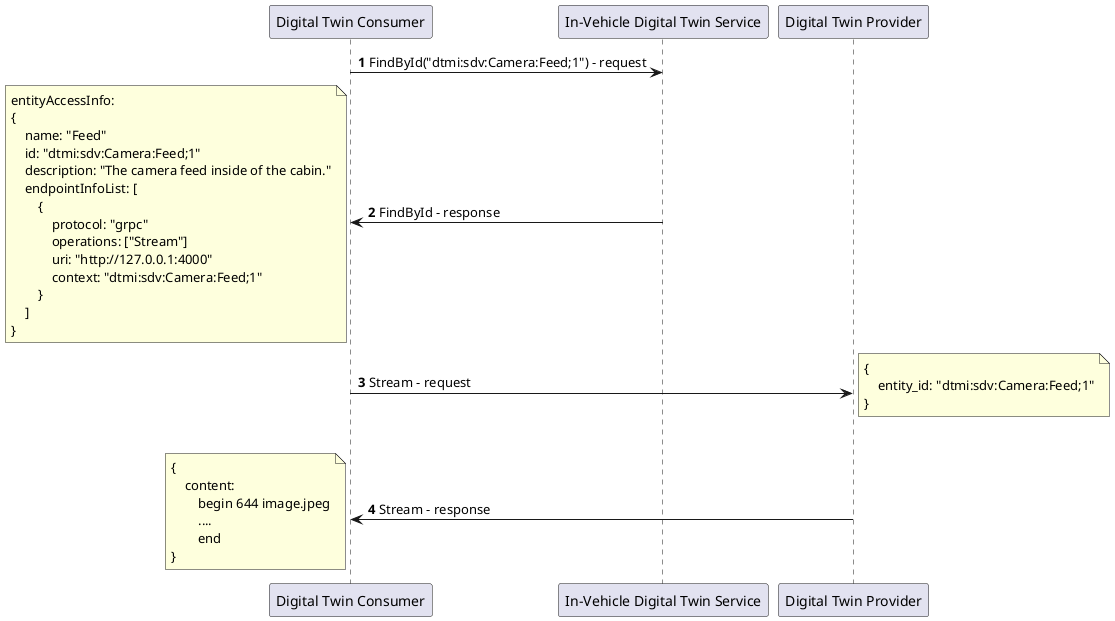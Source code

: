@startuml

autonumber

"Digital Twin Consumer" -> "In-Vehicle Digital Twin Service" : FindById("dtmi:sdv:Camera:Feed;1") - request
"Digital Twin Consumer" <- "In-Vehicle Digital Twin Service" : FindById - response
note left
entityAccessInfo:
{
    name: "Feed"
    id: "dtmi:sdv:Camera:Feed;1"
    description: "The camera feed inside of the cabin."
    endpointInfoList: [
        {
            protocol: "grpc"
            operations: ["Stream"]
            uri: "http://127.0.0.1:4000"
            context: "dtmi:sdv:Camera:Feed;1"
        }
    ]
}
end note

"Digital Twin Consumer" -> "Digital Twin Provider" : Stream - request
note right
{
    entity_id: "dtmi:sdv:Camera:Feed;1"
}
end note

loop until Digital Twin Consumer disconnects
    "Digital Twin Consumer" <- "Digital Twin Provider" : Stream - response
    note left
    {
        content:
            begin 644 image.jpeg
            ....
            end
    }
    end note
@enduml
